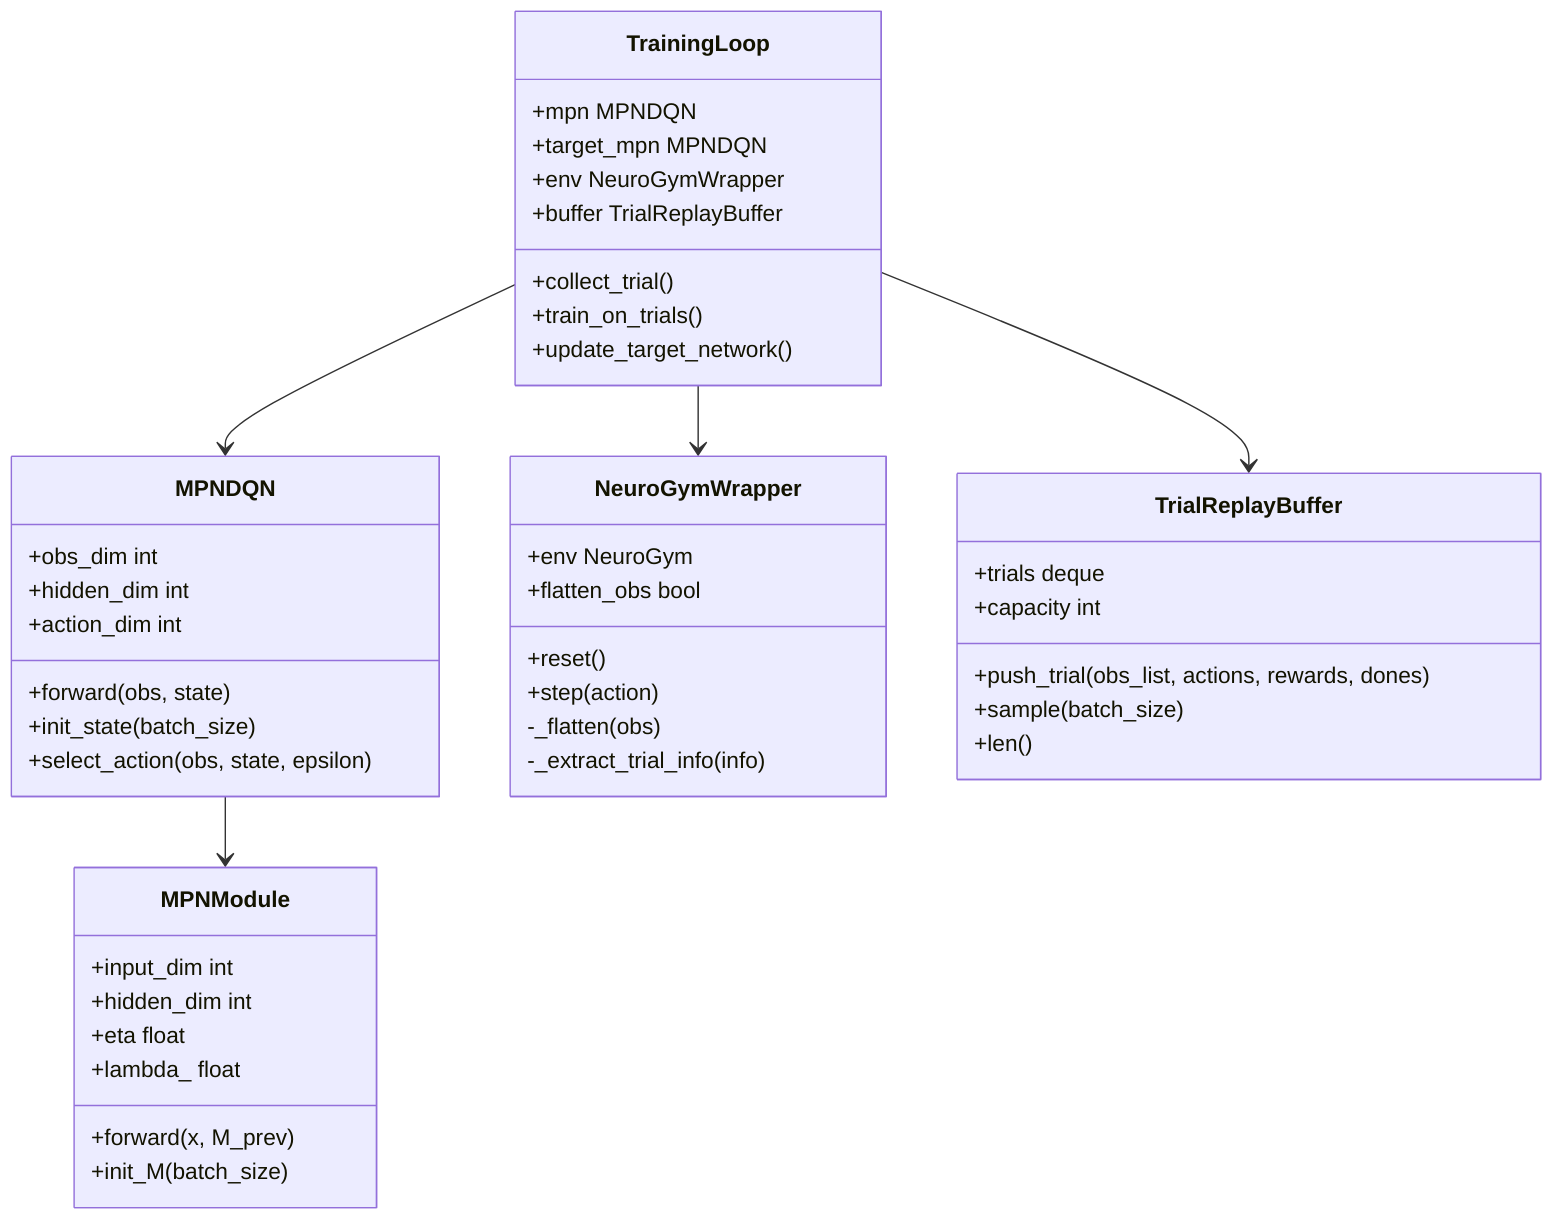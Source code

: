 classDiagram
    class MPNDQN {
        +obs_dim int
        +hidden_dim int
        +action_dim int
        +forward(obs, state)
        +init_state(batch_size)
        +select_action(obs, state, epsilon)
    }

    class MPNModule {
        +input_dim int
        +hidden_dim int
        +eta float
        +lambda_ float
        +forward(x, M_prev)
        +init_M(batch_size)
    }

    class NeuroGymWrapper {
        +env NeuroGym
        +flatten_obs bool
        +reset()
        +step(action)
        -_flatten(obs)
        -_extract_trial_info(info)
    }

    class TrialReplayBuffer {
        +trials deque
        +capacity int
        +push_trial(obs_list, actions, rewards, dones)
        +sample(batch_size)
        +len()
    }

    class TrainingLoop {
        +mpn MPNDQN
        +target_mpn MPNDQN
        +env NeuroGymWrapper
        +buffer TrialReplayBuffer
        +collect_trial()
        +train_on_trials()
        +update_target_network()
    }

    MPNDQN --> MPNModule
    TrainingLoop --> MPNDQN
    TrainingLoop --> NeuroGymWrapper
    TrainingLoop --> TrialReplayBuffer